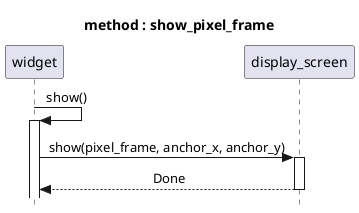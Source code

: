 @startuml show_pixel_frame
title method : show_pixel_frame
skinparam style strictuml
skinparam SequenceMessageAlignment center
widget -> widget : show()
activate widget
widget -> display_screen : show(pixel_frame, anchor_x, anchor_y)
activate display_screen
return Done
@enduml


@startuml draw_if_changed
' header HEADER
' footer Page %page% of %lastpage%
title scenario : draw_if_changed
skinparam style strictuml
skinparam SequenceMessageAlignment center

loop while(true)
model -> widget : draw_refresh()
activate  widget
alt model_has_changed
widget -> model : get_values_of_interest()
activate widget
activate model
model --> widget : values
deactivate model
deactivate widget
widget -> widget : draw()
activate widget
widget -> framebuffer : graphic_primitives()
activate framebuffer
return Done
deactivate widget
widget -> widget : draw_border()
activate widget
widget -> framebuffer : rec()
activate framebuffer
return Done
return Done
ref over widget,display_screen :  show_pixel_frame

return Done
end
end
@enduml